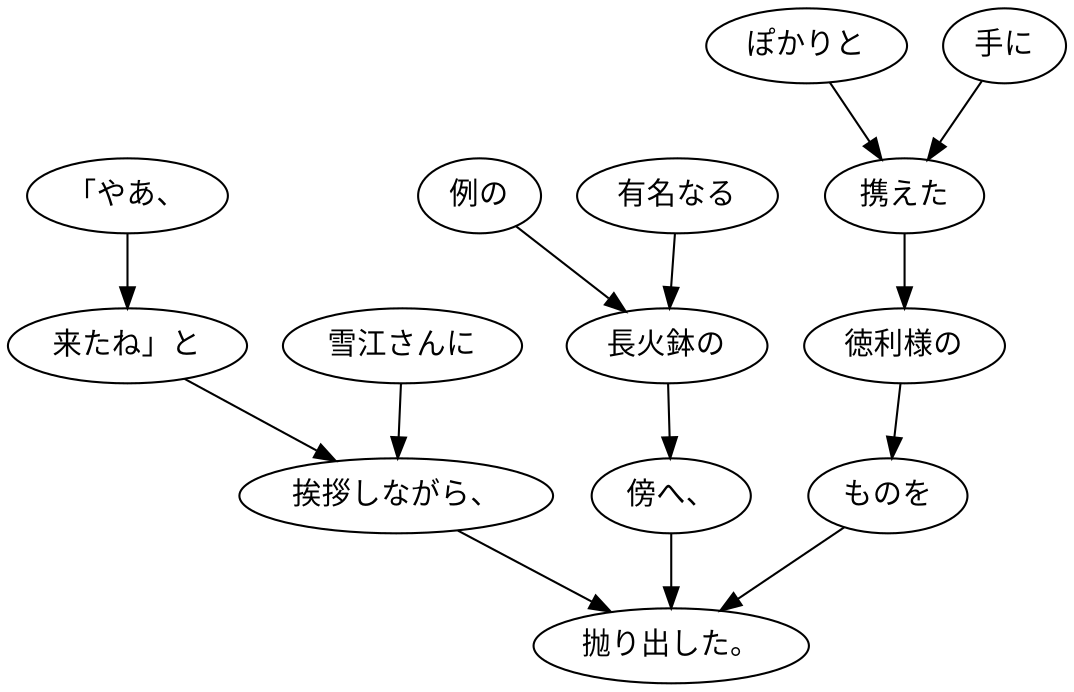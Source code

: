 digraph graph7025 {
	node0 [label="「やあ、"];
	node1 [label="来たね」と"];
	node2 [label="雪江さんに"];
	node3 [label="挨拶しながら、"];
	node4 [label="例の"];
	node5 [label="有名なる"];
	node6 [label="長火鉢の"];
	node7 [label="傍へ、"];
	node8 [label="ぽかりと"];
	node9 [label="手に"];
	node10 [label="携えた"];
	node11 [label="徳利様の"];
	node12 [label="ものを"];
	node13 [label="抛り出した。"];
	node0 -> node1;
	node1 -> node3;
	node2 -> node3;
	node3 -> node13;
	node4 -> node6;
	node5 -> node6;
	node6 -> node7;
	node7 -> node13;
	node8 -> node10;
	node9 -> node10;
	node10 -> node11;
	node11 -> node12;
	node12 -> node13;
}
